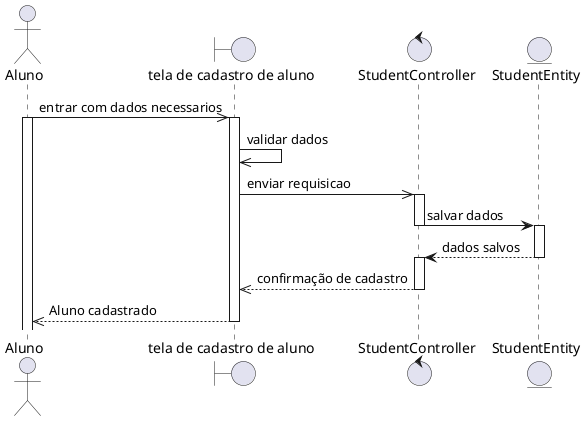 @startuml
Actor Aluno
boundary "tela de cadastro de aluno" as cadastro
control StudentController
entity StudentEntity
Aluno ->> cadastro: entrar com dados necessarios
activate Aluno
activate cadastro
cadastro ->> cadastro: validar dados
cadastro ->> StudentController: enviar requisicao
activate StudentController
StudentController -> StudentEntity: salvar dados
deactivate StudentController
activate StudentEntity
StudentEntity --> StudentController: dados salvos
deactivate StudentEntity
activate StudentController
StudentController -->> cadastro: confirmação de cadastro
deactivate StudentController
cadastro -->> Aluno: Aluno cadastrado
deactivate cadastro
@enduml